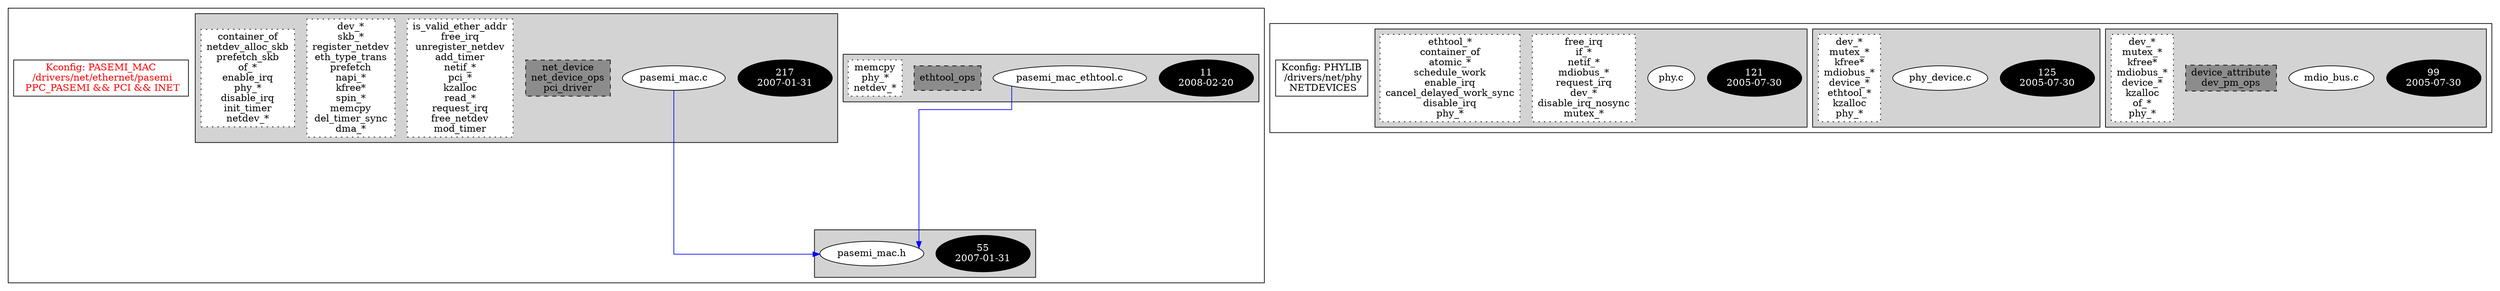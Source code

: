 digraph Driver {
	ranksep=2;
	splines=ortho;
	//Symbol: PASEMI_MAC
	subgraph "cluster_PASEMI_MAC"{
		subgraph "cluster_pasemi_mac_ethtool.c" {
			style=filled
			"commit_pasemi_mac_ethtool.c" [style=filled, fillcolor=black, fontcolor=white, label="11\n2008-02-20"];
			"pasemi_mac_ethtool.c" [style=filled, fillcolor=white, fontcolor=black, label="pasemi_mac_ethtool.c\n"];
			"structs-pasemi_mac_ethtool.c" [style="filled,dashed" shape=box, fillcolor=grey55, fontcolor=black, label="ethtool_ops\n"];
			"funccall0-pasemi_mac_ethtool.c" [style="filled,dotted" shape=box, fillcolor=white, fontcolor=black, label="memcpy\nphy_*\nnetdev_*\n"];
		}
		subgraph "cluster_pasemi_mac.h" {
			style=filled
			"commit_pasemi_mac.h" [style=filled, fillcolor=black, fontcolor=white, label="55\n2007-01-31"];
			"pasemi_mac.h" [style=filled, fillcolor=white, fontcolor=black, label="pasemi_mac.h\n"];
		}
		subgraph "cluster_pasemi_mac.c" {
			style=filled
			"commit_pasemi_mac.c" [style=filled, fillcolor=black, fontcolor=white, label="217\n2007-01-31"];
			"pasemi_mac.c" [style=filled, fillcolor=white, fontcolor=black, label="pasemi_mac.c\n"];
			"structs-pasemi_mac.c" [style="filled,dashed" shape=box, fillcolor=grey55, fontcolor=black, label="net_device\nnet_device_ops\npci_driver\n"];
			"funccall3-pasemi_mac.c" [style="filled,dotted" shape=box, fillcolor=white, fontcolor=black, label="is_valid_ether_addr\nfree_irq\nunregister_netdev\nadd_timer\nnetif_*\npci_*\nkzalloc\nread_*\nrequest_irq\nfree_netdev\nmod_timer\n"];
			"funccall2-pasemi_mac.c" [style="filled,dotted" shape=box, fillcolor=white, fontcolor=black, label="dev_*\nskb_*\nregister_netdev\neth_type_trans\nprefetch\nnapi_*\nkfree*\nspin_*\nmemcpy\ndel_timer_sync\ndma_*\n"];
			"funccall1-pasemi_mac.c" [style="filled,dotted" shape=box, fillcolor=white, fontcolor=black, label="container_of\nnetdev_alloc_skb\nprefetch_skb\nof_*\nenable_irq\nphy_*\ndisable_irq\ninit_timer\nnetdev_*\n"];
		}
		"K:PASEMI_MAC" [label="Kconfig: PASEMI_MAC\n /drivers/net/ethernet/pasemi\n  PPC_PASEMI && PCI && INET ", shape=box, fontcolor=red];
	}
	//Symbol: PHYLIB
	subgraph "cluster_PHYLIB"{
		subgraph "cluster_mdio_bus.c" {
			style=filled
			"commit_mdio_bus.c" [style=filled, fillcolor=black, fontcolor=white, label="99\n2005-07-30"];
			"mdio_bus.c" [style=filled, fillcolor=white, fontcolor=black, label="mdio_bus.c\n"];
			"structs-mdio_bus.c" [style="filled,dashed" shape=box, fillcolor=grey55, fontcolor=black, label="device_attribute\ndev_pm_ops\n"];
			"funccall0-mdio_bus.c" [style="filled,dotted" shape=box, fillcolor=white, fontcolor=black, label="dev_*\nmutex_*\nkfree*\nmdiobus_*\ndevice_*\nkzalloc\nof_*\nphy_*\n"];
		}
		subgraph "cluster_phy_device.c" {
			style=filled
			"commit_phy_device.c" [style=filled, fillcolor=black, fontcolor=white, label="125\n2005-07-30"];
			"phy_device.c" [style=filled, fillcolor=white, fontcolor=black, label="phy_device.c\n"];
			"funccall0-phy_device.c" [style="filled,dotted" shape=box, fillcolor=white, fontcolor=black, label="dev_*\nmutex_*\nkfree*\nmdiobus_*\ndevice_*\nethtool_*\nkzalloc\nphy_*\n"];
		}
		subgraph "cluster_phy.c" {
			style=filled
			"commit_phy.c" [style=filled, fillcolor=black, fontcolor=white, label="121\n2005-07-30"];
			"phy.c" [style=filled, fillcolor=white, fontcolor=black, label="phy.c\n"];
			"funccall2-phy.c" [style="filled,dotted" shape=box, fillcolor=white, fontcolor=black, label="free_irq\nif_*\nnetif_*\nmdiobus_*\nrequest_irq\ndev_*\ndisable_irq_nosync\nmutex_*\n"];
			"funccall1-phy.c" [style="filled,dotted" shape=box, fillcolor=white, fontcolor=black, label="ethtool_*\ncontainer_of\natomic_*\nschedule_work\nenable_irq\ncancel_delayed_work_sync\ndisable_irq\nphy_*\n"];
		}
		"K:PHYLIB" [label="Kconfig: PHYLIB\n /drivers/net/phy\n  NETDEVICES ", shape=box];
	}
"pasemi_mac_ethtool.c" -> "pasemi_mac.h"[color=blue];
"pasemi_mac.c" -> "pasemi_mac.h"[color=blue];
}
